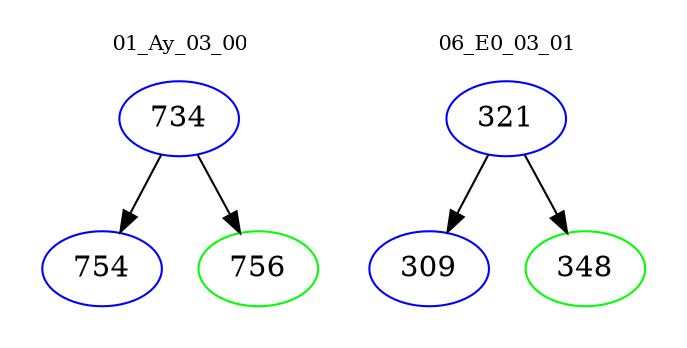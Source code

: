 digraph{
subgraph cluster_0 {
color = white
label = "01_Ay_03_00";
fontsize=10;
T0_734 [label="734", color="blue"]
T0_734 -> T0_754 [color="black"]
T0_754 [label="754", color="blue"]
T0_734 -> T0_756 [color="black"]
T0_756 [label="756", color="green"]
}
subgraph cluster_1 {
color = white
label = "06_E0_03_01";
fontsize=10;
T1_321 [label="321", color="blue"]
T1_321 -> T1_309 [color="black"]
T1_309 [label="309", color="blue"]
T1_321 -> T1_348 [color="black"]
T1_348 [label="348", color="green"]
}
}
